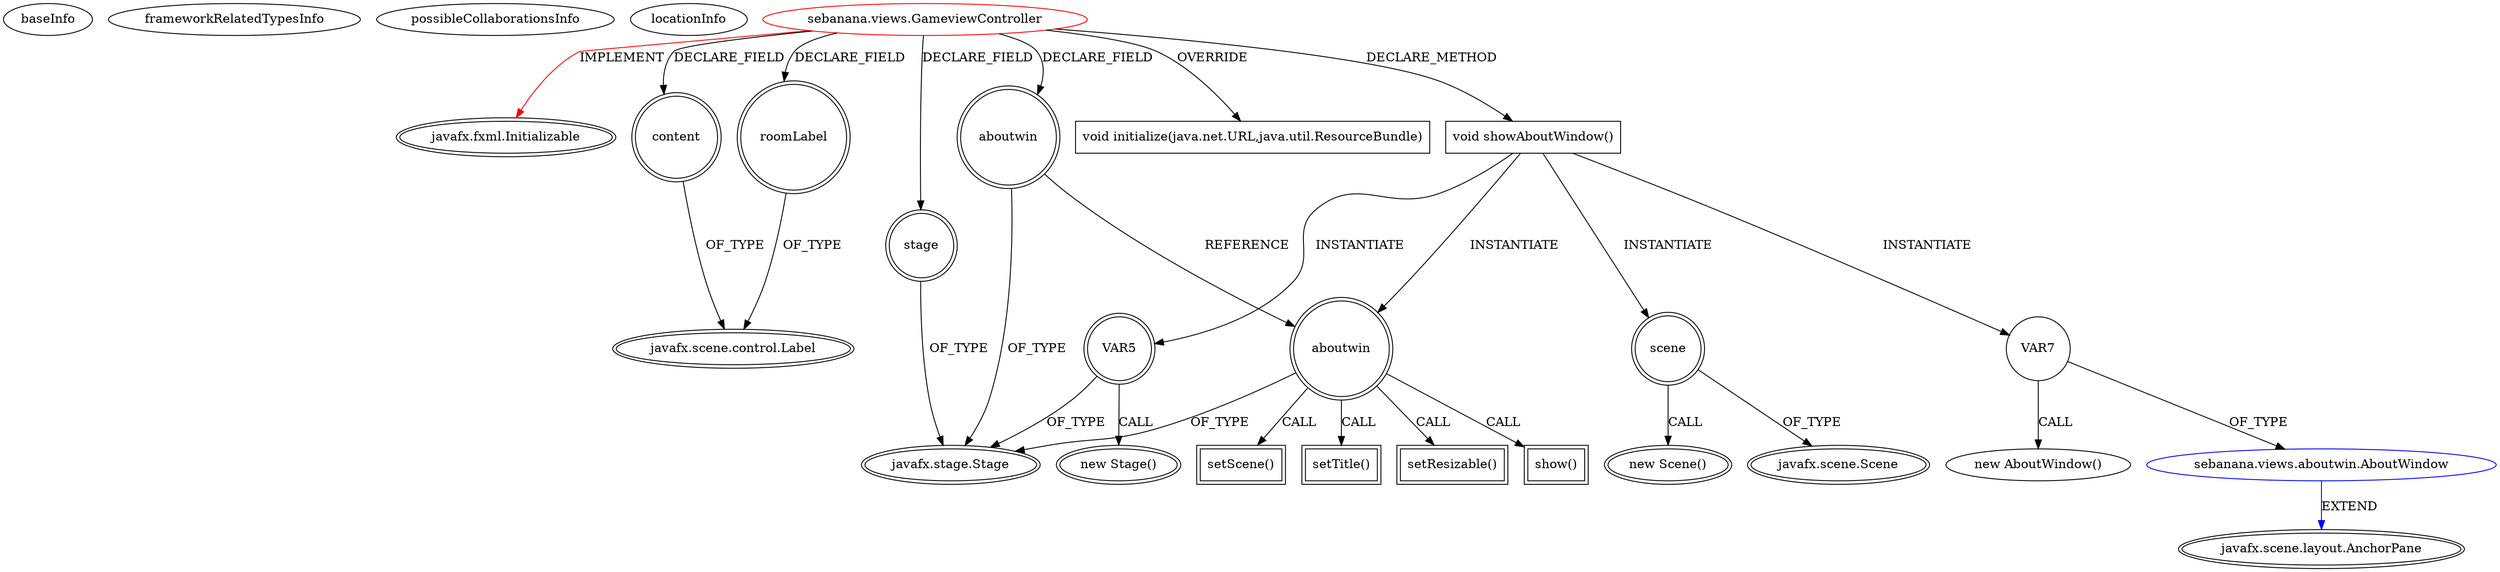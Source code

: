 digraph {
baseInfo[graphId=4133,category="extension_graph",isAnonymous=false,possibleRelation=true]
frameworkRelatedTypesInfo[0="javafx.fxml.Initializable"]
possibleCollaborationsInfo[0="4133~CLIENT_METHOD_DECLARATION-INSTANTIATION-~javafx.fxml.Initializable ~javafx.scene.layout.AnchorPane ~false~false"]
locationInfo[projectName="sebbafer-Sebanana",filePath="/sebbafer-Sebanana/Sebanana-master/src/sebanana/views/GameviewController.java",contextSignature="GameviewController",graphId="4133"]
0[label="sebanana.views.GameviewController",vertexType="ROOT_CLIENT_CLASS_DECLARATION",isFrameworkType=false,color=red]
1[label="javafx.fxml.Initializable",vertexType="FRAMEWORK_INTERFACE_TYPE",isFrameworkType=true,peripheries=2]
2[label="aboutwin",vertexType="FIELD_DECLARATION",isFrameworkType=true,peripheries=2,shape=circle]
3[label="javafx.stage.Stage",vertexType="FRAMEWORK_CLASS_TYPE",isFrameworkType=true,peripheries=2]
4[label="content",vertexType="FIELD_DECLARATION",isFrameworkType=true,peripheries=2,shape=circle]
5[label="javafx.scene.control.Label",vertexType="FRAMEWORK_CLASS_TYPE",isFrameworkType=true,peripheries=2]
6[label="roomLabel",vertexType="FIELD_DECLARATION",isFrameworkType=true,peripheries=2,shape=circle]
8[label="stage",vertexType="FIELD_DECLARATION",isFrameworkType=true,peripheries=2,shape=circle]
10[label="void initialize(java.net.URL,java.util.ResourceBundle)",vertexType="OVERRIDING_METHOD_DECLARATION",isFrameworkType=false,shape=box]
36[label="void showAboutWindow()",vertexType="CLIENT_METHOD_DECLARATION",isFrameworkType=false,shape=box]
38[label="VAR5",vertexType="VARIABLE_EXPRESION",isFrameworkType=true,peripheries=2,shape=circle]
37[label="new Stage()",vertexType="CONSTRUCTOR_CALL",isFrameworkType=true,peripheries=2]
41[label="scene",vertexType="VARIABLE_EXPRESION",isFrameworkType=true,peripheries=2,shape=circle]
42[label="javafx.scene.Scene",vertexType="FRAMEWORK_CLASS_TYPE",isFrameworkType=true,peripheries=2]
40[label="new Scene()",vertexType="CONSTRUCTOR_CALL",isFrameworkType=true,peripheries=2]
44[label="VAR7",vertexType="VARIABLE_EXPRESION",isFrameworkType=false,shape=circle]
45[label="sebanana.views.aboutwin.AboutWindow",vertexType="REFERENCE_CLIENT_CLASS_DECLARATION",isFrameworkType=false,color=blue]
46[label="javafx.scene.layout.AnchorPane",vertexType="FRAMEWORK_CLASS_TYPE",isFrameworkType=true,peripheries=2]
43[label="new AboutWindow()",vertexType="CONSTRUCTOR_CALL",isFrameworkType=false]
47[label="aboutwin",vertexType="VARIABLE_EXPRESION",isFrameworkType=true,peripheries=2,shape=circle]
48[label="setScene()",vertexType="INSIDE_CALL",isFrameworkType=true,peripheries=2,shape=box]
51[label="setTitle()",vertexType="INSIDE_CALL",isFrameworkType=true,peripheries=2,shape=box]
53[label="setResizable()",vertexType="INSIDE_CALL",isFrameworkType=true,peripheries=2,shape=box]
55[label="show()",vertexType="INSIDE_CALL",isFrameworkType=true,peripheries=2,shape=box]
0->1[label="IMPLEMENT",color=red]
0->2[label="DECLARE_FIELD"]
2->3[label="OF_TYPE"]
0->4[label="DECLARE_FIELD"]
4->5[label="OF_TYPE"]
0->6[label="DECLARE_FIELD"]
6->5[label="OF_TYPE"]
0->8[label="DECLARE_FIELD"]
8->3[label="OF_TYPE"]
0->10[label="OVERRIDE"]
0->36[label="DECLARE_METHOD"]
36->38[label="INSTANTIATE"]
38->3[label="OF_TYPE"]
38->37[label="CALL"]
36->41[label="INSTANTIATE"]
41->42[label="OF_TYPE"]
41->40[label="CALL"]
36->44[label="INSTANTIATE"]
45->46[label="EXTEND",color=blue]
44->45[label="OF_TYPE"]
44->43[label="CALL"]
36->47[label="INSTANTIATE"]
2->47[label="REFERENCE"]
47->3[label="OF_TYPE"]
47->48[label="CALL"]
47->51[label="CALL"]
47->53[label="CALL"]
47->55[label="CALL"]
}
